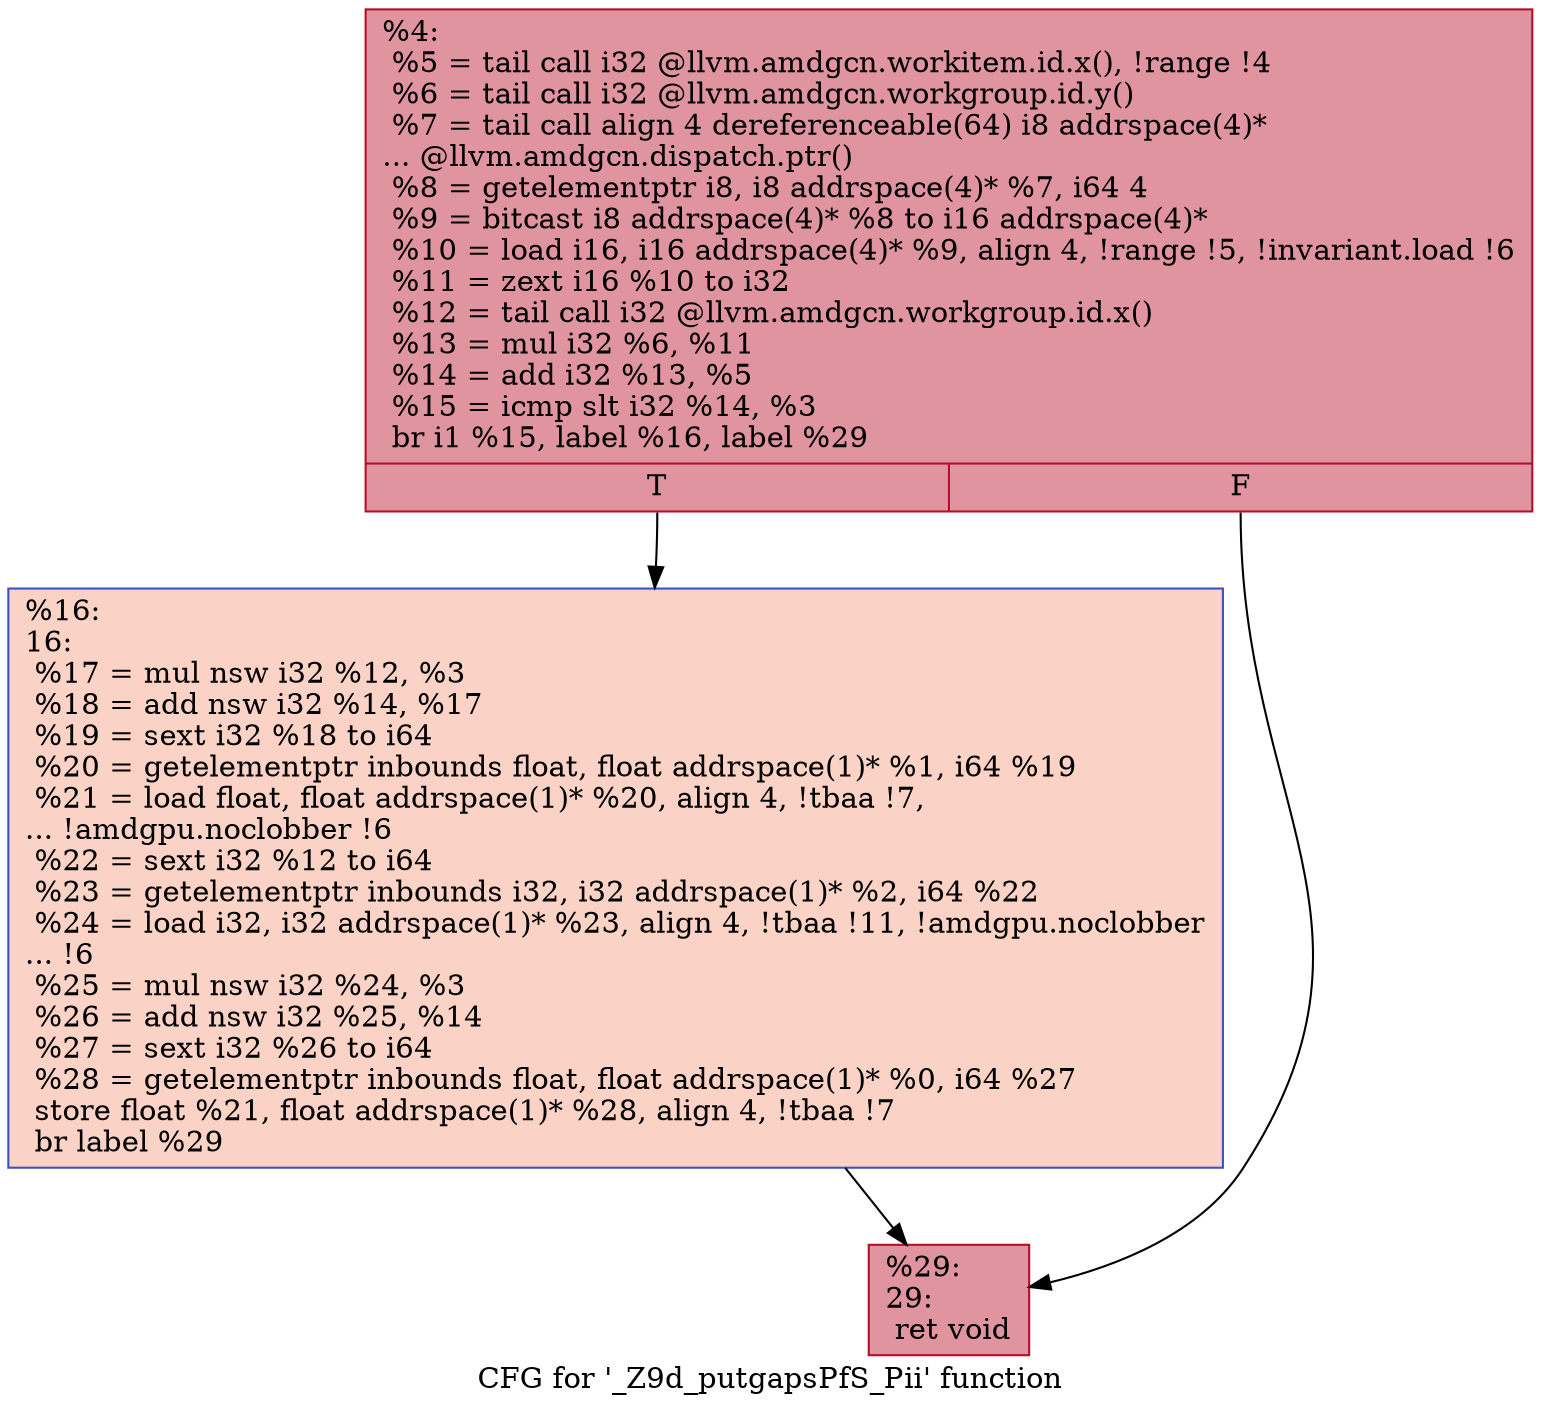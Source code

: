 digraph "CFG for '_Z9d_putgapsPfS_Pii' function" {
	label="CFG for '_Z9d_putgapsPfS_Pii' function";

	Node0x4e62270 [shape=record,color="#b70d28ff", style=filled, fillcolor="#b70d2870",label="{%4:\l  %5 = tail call i32 @llvm.amdgcn.workitem.id.x(), !range !4\l  %6 = tail call i32 @llvm.amdgcn.workgroup.id.y()\l  %7 = tail call align 4 dereferenceable(64) i8 addrspace(4)*\l... @llvm.amdgcn.dispatch.ptr()\l  %8 = getelementptr i8, i8 addrspace(4)* %7, i64 4\l  %9 = bitcast i8 addrspace(4)* %8 to i16 addrspace(4)*\l  %10 = load i16, i16 addrspace(4)* %9, align 4, !range !5, !invariant.load !6\l  %11 = zext i16 %10 to i32\l  %12 = tail call i32 @llvm.amdgcn.workgroup.id.x()\l  %13 = mul i32 %6, %11\l  %14 = add i32 %13, %5\l  %15 = icmp slt i32 %14, %3\l  br i1 %15, label %16, label %29\l|{<s0>T|<s1>F}}"];
	Node0x4e62270:s0 -> Node0x4e64350;
	Node0x4e62270:s1 -> Node0x4e643e0;
	Node0x4e64350 [shape=record,color="#3d50c3ff", style=filled, fillcolor="#f59c7d70",label="{%16:\l16:                                               \l  %17 = mul nsw i32 %12, %3\l  %18 = add nsw i32 %14, %17\l  %19 = sext i32 %18 to i64\l  %20 = getelementptr inbounds float, float addrspace(1)* %1, i64 %19\l  %21 = load float, float addrspace(1)* %20, align 4, !tbaa !7,\l... !amdgpu.noclobber !6\l  %22 = sext i32 %12 to i64\l  %23 = getelementptr inbounds i32, i32 addrspace(1)* %2, i64 %22\l  %24 = load i32, i32 addrspace(1)* %23, align 4, !tbaa !11, !amdgpu.noclobber\l... !6\l  %25 = mul nsw i32 %24, %3\l  %26 = add nsw i32 %25, %14\l  %27 = sext i32 %26 to i64\l  %28 = getelementptr inbounds float, float addrspace(1)* %0, i64 %27\l  store float %21, float addrspace(1)* %28, align 4, !tbaa !7\l  br label %29\l}"];
	Node0x4e64350 -> Node0x4e643e0;
	Node0x4e643e0 [shape=record,color="#b70d28ff", style=filled, fillcolor="#b70d2870",label="{%29:\l29:                                               \l  ret void\l}"];
}
